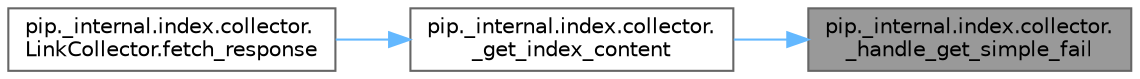 digraph "pip._internal.index.collector._handle_get_simple_fail"
{
 // LATEX_PDF_SIZE
  bgcolor="transparent";
  edge [fontname=Helvetica,fontsize=10,labelfontname=Helvetica,labelfontsize=10];
  node [fontname=Helvetica,fontsize=10,shape=box,height=0.2,width=0.4];
  rankdir="RL";
  Node1 [id="Node000001",label="pip._internal.index.collector.\l_handle_get_simple_fail",height=0.2,width=0.4,color="gray40", fillcolor="grey60", style="filled", fontcolor="black",tooltip=" "];
  Node1 -> Node2 [id="edge1_Node000001_Node000002",dir="back",color="steelblue1",style="solid",tooltip=" "];
  Node2 [id="Node000002",label="pip._internal.index.collector.\l_get_index_content",height=0.2,width=0.4,color="grey40", fillcolor="white", style="filled",URL="$namespacepip_1_1__internal_1_1index_1_1collector.html#a3a6a6c24e3fe597de872c973bdc5453f",tooltip=" "];
  Node2 -> Node3 [id="edge2_Node000002_Node000003",dir="back",color="steelblue1",style="solid",tooltip=" "];
  Node3 [id="Node000003",label="pip._internal.index.collector.\lLinkCollector.fetch_response",height=0.2,width=0.4,color="grey40", fillcolor="white", style="filled",URL="$classpip_1_1__internal_1_1index_1_1collector_1_1_link_collector.html#a16b237ed176de506f7d1d616900d2fb2",tooltip=" "];
}
